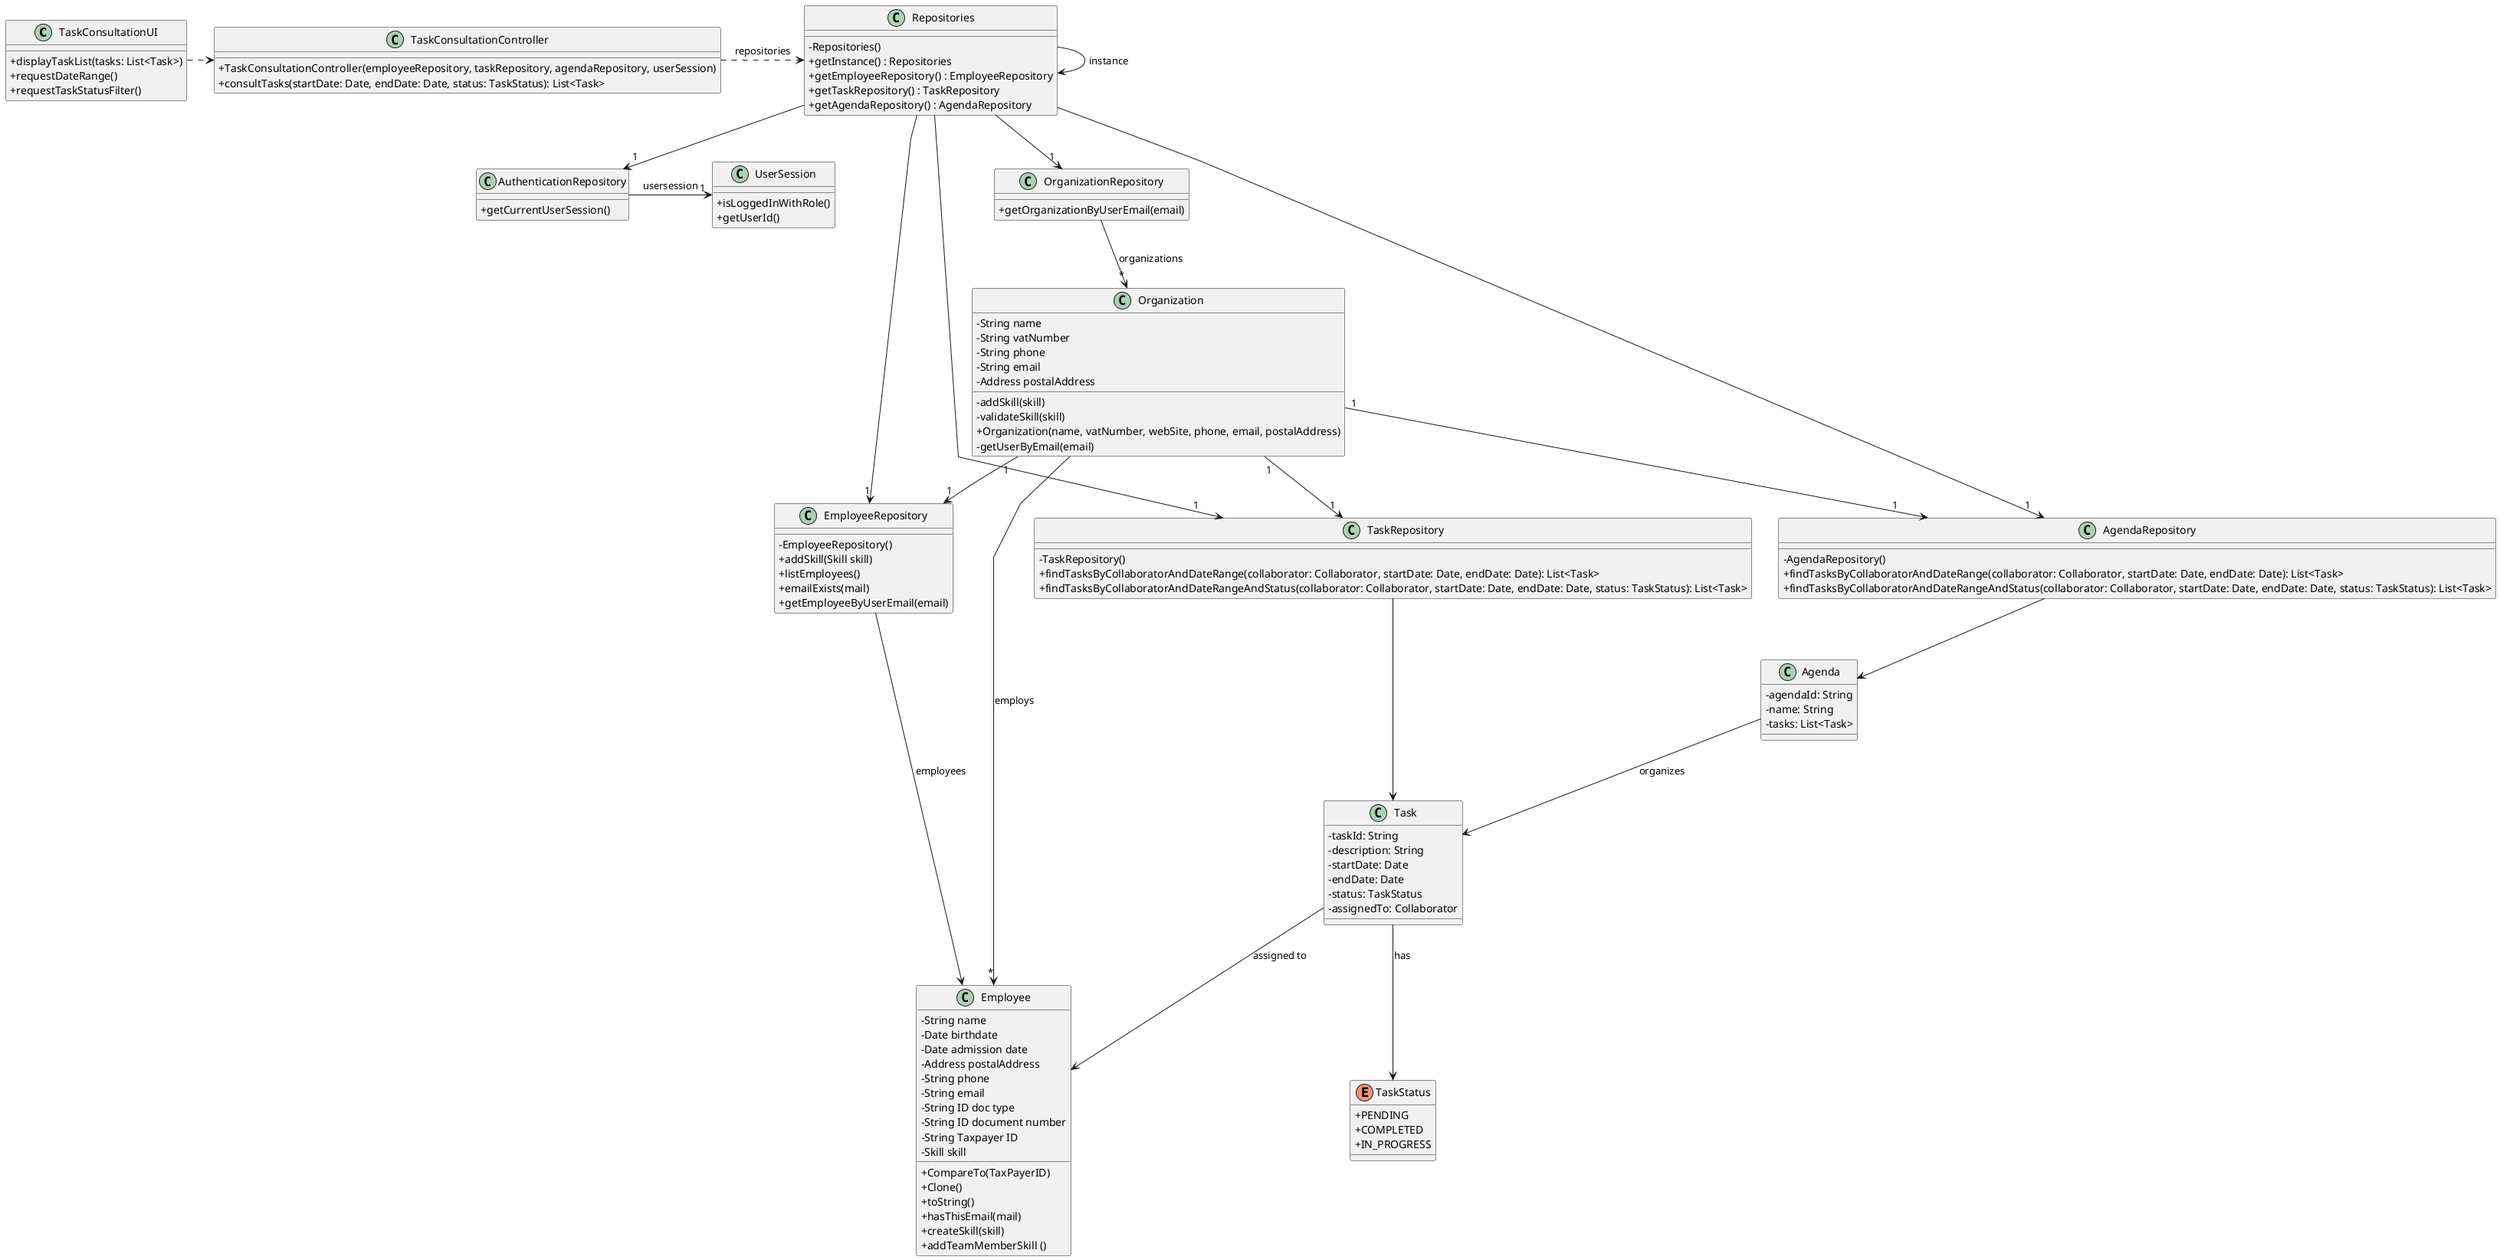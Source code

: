 @startuml
'skinparam monochrome true
skinparam packageStyle rectangle
skinparam shadowing false
skinparam linetype polyline
'skinparam linetype orto

skinparam classAttributeIconSize 0

'left to right direction


class TaskConsultationUI {
    + displayTaskList(tasks: List<Task>)
    + requestDateRange()
    + requestTaskStatusFilter()
}

class TaskConsultationController {
    + TaskConsultationController(employeeRepository, taskRepository, agendaRepository, userSession)
    + consultTasks(startDate: Date, endDate: Date, status: TaskStatus): List<Task>
}

class Repositories {
    - Repositories()
    + getInstance() : Repositories
    + getEmployeeRepository() : EmployeeRepository
    + getTaskRepository() : TaskRepository
    + getAgendaRepository() : AgendaRepository
}

class OrganizationRepository {
    + getOrganizationByUserEmail(email)
}

class Organization {
    - String name
    - String vatNumber
    - String phone
    - String email
    - Address postalAddress
    - addSkill(skill)
    - validateSkill(skill)
    + Organization(name, vatNumber, webSite, phone, email, postalAddress)
    - getUserByEmail(email)
}

class AuthenticationRepository {
    + getCurrentUserSession()
}

class UserSession {
    + isLoggedInWithRole()
    + getUserId()
}

class EmployeeRepository {
    - EmployeeRepository()
    + addSkill(Skill skill)
    + listEmployees()
    + emailExists(mail)
    + getEmployeeByUserEmail(email)
}

class Employee {
    - String name
    - Date birthdate
    - Date admission date
    - Address postalAddress
    - String phone
    - String email
    - String ID doc type
    - String ID document number
    - String Taxpayer ID
    - Skill skill
    + CompareTo(TaxPayerID)
    + Clone()
    + toString()
    + hasThisEmail(mail)
    + createSkill(skill)
    + addTeamMemberSkill ()
}


class TaskRepository {
    - TaskRepository()
    + findTasksByCollaboratorAndDateRange(collaborator: Collaborator, startDate: Date, endDate: Date): List<Task>
    + findTasksByCollaboratorAndDateRangeAndStatus(collaborator: Collaborator, startDate: Date, endDate: Date, status: TaskStatus): List<Task>
}

class Task {
    - taskId: String
    - description: String
    - startDate: Date
    - endDate: Date
    - status: TaskStatus
    - assignedTo: Collaborator
}

enum TaskStatus {
    + PENDING
    + COMPLETED
    + IN_PROGRESS
}

class AgendaRepository {
    - AgendaRepository()
    + findTasksByCollaboratorAndDateRange(collaborator: Collaborator, startDate: Date, endDate: Date): List<Task>
    + findTasksByCollaboratorAndDateRangeAndStatus(collaborator: Collaborator, startDate: Date, endDate: Date, status: TaskStatus): List<Task>
}

class Agenda {
    - agendaId: String
    - name: String
    - tasks: List<Task>
}



Repositories -> Repositories : instance
TaskConsultationUI .> TaskConsultationController
Repositories --> "1" OrganizationRepository
OrganizationRepository --> "*" Organization : organizations
Organization "1" --> "1" EmployeeRepository
Organization  --> "*" Employee : employs
Organization "1" --> "1" TaskRepository
Organization "1" --> "1" AgendaRepository
TaskConsultationController .> Repositories : repositories
Repositories --> "1" AuthenticationRepository
Repositories --> "1" EmployeeRepository
Repositories --> "1" TaskRepository
Repositories --> "1" AgendaRepository
AuthenticationRepository -> "1" UserSession : usersession
EmployeeRepository --> Employee : employees
TaskRepository --> Task
Task --> TaskStatus : has
AgendaRepository --> Agenda
Agenda --> Task : organizes
Task --> Employee : assigned to

@enduml
